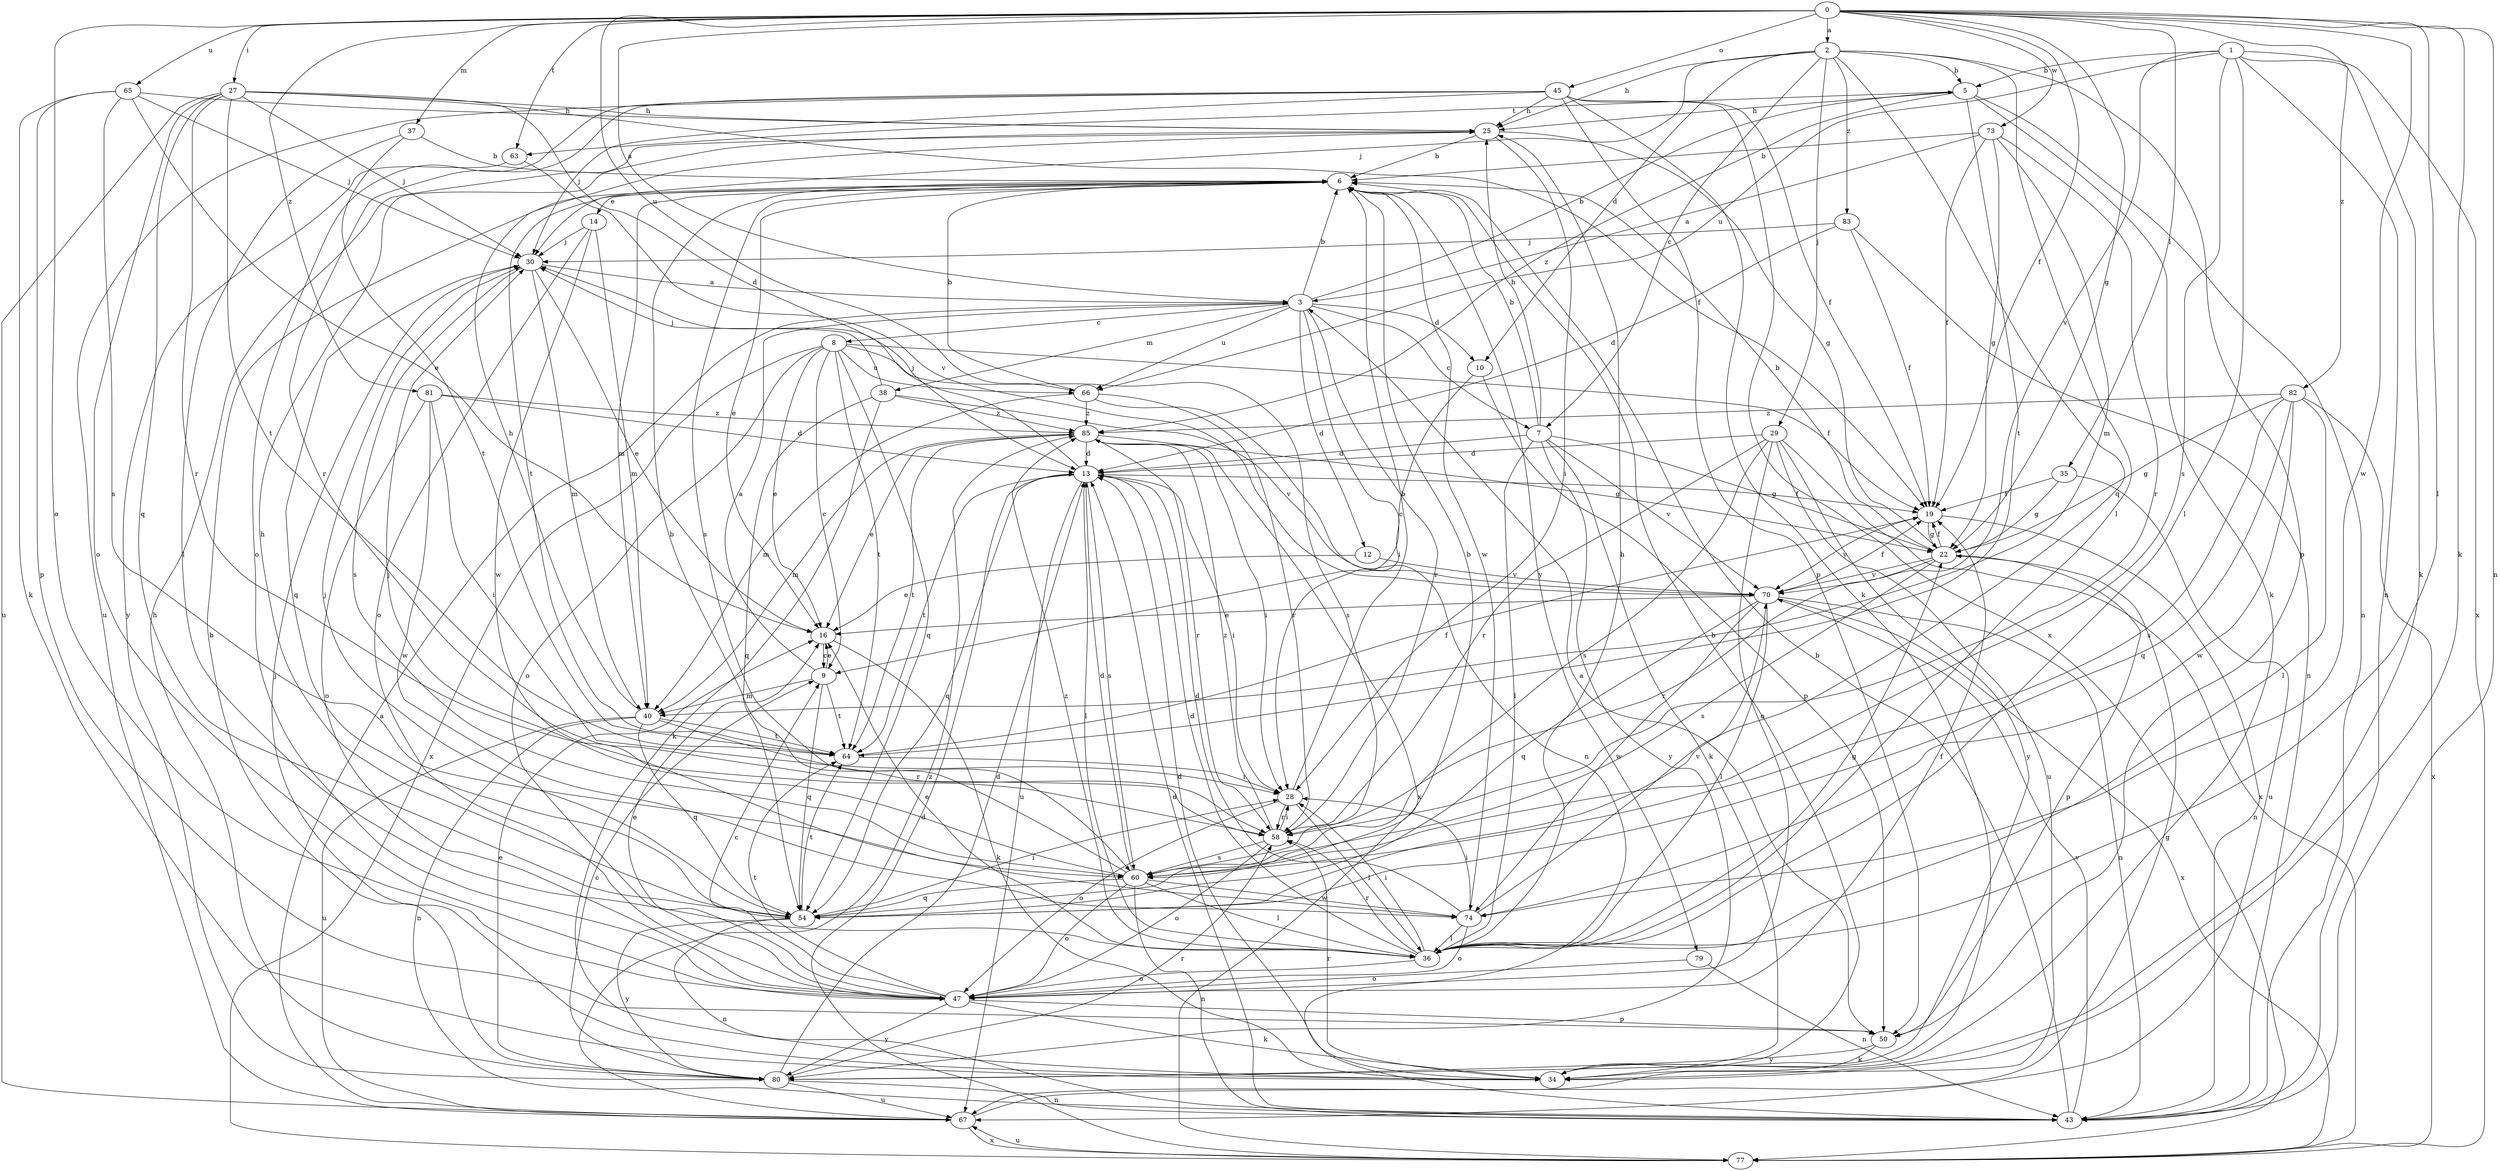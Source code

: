 strict digraph  {
0;
1;
2;
3;
5;
6;
7;
8;
9;
10;
12;
13;
14;
16;
19;
22;
25;
27;
28;
29;
30;
34;
35;
36;
37;
38;
40;
43;
45;
47;
50;
54;
58;
60;
63;
64;
65;
66;
67;
70;
73;
74;
77;
79;
80;
81;
82;
83;
85;
0 -> 2  [label=a];
0 -> 3  [label=a];
0 -> 19  [label=f];
0 -> 22  [label=g];
0 -> 27  [label=i];
0 -> 34  [label=k];
0 -> 35  [label=l];
0 -> 36  [label=l];
0 -> 37  [label=m];
0 -> 43  [label=n];
0 -> 45  [label=o];
0 -> 47  [label=o];
0 -> 63  [label=t];
0 -> 65  [label=u];
0 -> 66  [label=u];
0 -> 73  [label=w];
0 -> 74  [label=w];
0 -> 81  [label=z];
0 -> 82  [label=z];
1 -> 5  [label=b];
1 -> 34  [label=k];
1 -> 36  [label=l];
1 -> 43  [label=n];
1 -> 60  [label=s];
1 -> 66  [label=u];
1 -> 70  [label=v];
1 -> 77  [label=x];
2 -> 5  [label=b];
2 -> 7  [label=c];
2 -> 10  [label=d];
2 -> 25  [label=h];
2 -> 29  [label=j];
2 -> 30  [label=j];
2 -> 36  [label=l];
2 -> 50  [label=p];
2 -> 54  [label=q];
2 -> 83  [label=z];
3 -> 5  [label=b];
3 -> 6  [label=b];
3 -> 7  [label=c];
3 -> 8  [label=c];
3 -> 10  [label=d];
3 -> 12  [label=d];
3 -> 28  [label=i];
3 -> 38  [label=m];
3 -> 58  [label=r];
3 -> 66  [label=u];
5 -> 25  [label=h];
5 -> 34  [label=k];
5 -> 43  [label=n];
5 -> 63  [label=t];
5 -> 64  [label=t];
5 -> 85  [label=z];
6 -> 14  [label=e];
6 -> 16  [label=e];
6 -> 40  [label=m];
6 -> 60  [label=s];
6 -> 64  [label=t];
6 -> 74  [label=w];
6 -> 79  [label=y];
7 -> 6  [label=b];
7 -> 13  [label=d];
7 -> 22  [label=g];
7 -> 25  [label=h];
7 -> 34  [label=k];
7 -> 36  [label=l];
7 -> 70  [label=v];
7 -> 80  [label=y];
8 -> 9  [label=c];
8 -> 16  [label=e];
8 -> 19  [label=f];
8 -> 47  [label=o];
8 -> 54  [label=q];
8 -> 60  [label=s];
8 -> 64  [label=t];
8 -> 66  [label=u];
8 -> 77  [label=x];
9 -> 3  [label=a];
9 -> 16  [label=e];
9 -> 40  [label=m];
9 -> 54  [label=q];
9 -> 64  [label=t];
10 -> 9  [label=c];
10 -> 50  [label=p];
12 -> 16  [label=e];
12 -> 70  [label=v];
13 -> 19  [label=f];
13 -> 28  [label=i];
13 -> 30  [label=j];
13 -> 36  [label=l];
13 -> 54  [label=q];
13 -> 60  [label=s];
13 -> 64  [label=t];
13 -> 67  [label=u];
14 -> 30  [label=j];
14 -> 40  [label=m];
14 -> 47  [label=o];
14 -> 74  [label=w];
16 -> 9  [label=c];
16 -> 34  [label=k];
19 -> 22  [label=g];
19 -> 43  [label=n];
19 -> 70  [label=v];
22 -> 6  [label=b];
22 -> 19  [label=f];
22 -> 50  [label=p];
22 -> 58  [label=r];
22 -> 60  [label=s];
22 -> 70  [label=v];
25 -> 6  [label=b];
25 -> 22  [label=g];
25 -> 28  [label=i];
27 -> 13  [label=d];
27 -> 19  [label=f];
27 -> 25  [label=h];
27 -> 30  [label=j];
27 -> 47  [label=o];
27 -> 54  [label=q];
27 -> 58  [label=r];
27 -> 64  [label=t];
27 -> 67  [label=u];
28 -> 6  [label=b];
28 -> 36  [label=l];
28 -> 47  [label=o];
28 -> 58  [label=r];
29 -> 13  [label=d];
29 -> 47  [label=o];
29 -> 58  [label=r];
29 -> 60  [label=s];
29 -> 67  [label=u];
29 -> 77  [label=x];
29 -> 80  [label=y];
30 -> 3  [label=a];
30 -> 16  [label=e];
30 -> 40  [label=m];
30 -> 54  [label=q];
30 -> 60  [label=s];
34 -> 6  [label=b];
34 -> 13  [label=d];
34 -> 30  [label=j];
34 -> 58  [label=r];
35 -> 19  [label=f];
35 -> 22  [label=g];
35 -> 67  [label=u];
36 -> 13  [label=d];
36 -> 16  [label=e];
36 -> 22  [label=g];
36 -> 25  [label=h];
36 -> 28  [label=i];
36 -> 47  [label=o];
36 -> 58  [label=r];
36 -> 85  [label=z];
37 -> 6  [label=b];
37 -> 36  [label=l];
37 -> 64  [label=t];
38 -> 30  [label=j];
38 -> 34  [label=k];
38 -> 54  [label=q];
38 -> 70  [label=v];
38 -> 85  [label=z];
40 -> 25  [label=h];
40 -> 43  [label=n];
40 -> 54  [label=q];
40 -> 58  [label=r];
40 -> 64  [label=t];
40 -> 67  [label=u];
43 -> 6  [label=b];
43 -> 13  [label=d];
43 -> 70  [label=v];
45 -> 19  [label=f];
45 -> 25  [label=h];
45 -> 30  [label=j];
45 -> 34  [label=k];
45 -> 47  [label=o];
45 -> 50  [label=p];
45 -> 58  [label=r];
45 -> 67  [label=u];
45 -> 77  [label=x];
47 -> 9  [label=c];
47 -> 16  [label=e];
47 -> 19  [label=f];
47 -> 34  [label=k];
47 -> 50  [label=p];
47 -> 64  [label=t];
47 -> 80  [label=y];
50 -> 3  [label=a];
50 -> 34  [label=k];
50 -> 80  [label=y];
54 -> 6  [label=b];
54 -> 25  [label=h];
54 -> 28  [label=i];
54 -> 30  [label=j];
54 -> 43  [label=n];
54 -> 64  [label=t];
54 -> 80  [label=y];
58 -> 28  [label=i];
58 -> 47  [label=o];
58 -> 60  [label=s];
58 -> 85  [label=z];
60 -> 6  [label=b];
60 -> 13  [label=d];
60 -> 30  [label=j];
60 -> 36  [label=l];
60 -> 43  [label=n];
60 -> 47  [label=o];
60 -> 54  [label=q];
60 -> 74  [label=w];
63 -> 70  [label=v];
63 -> 80  [label=y];
64 -> 19  [label=f];
64 -> 28  [label=i];
65 -> 16  [label=e];
65 -> 25  [label=h];
65 -> 30  [label=j];
65 -> 34  [label=k];
65 -> 50  [label=p];
65 -> 60  [label=s];
66 -> 6  [label=b];
66 -> 40  [label=m];
66 -> 43  [label=n];
66 -> 58  [label=r];
66 -> 85  [label=z];
67 -> 3  [label=a];
67 -> 22  [label=g];
67 -> 77  [label=x];
67 -> 85  [label=z];
70 -> 16  [label=e];
70 -> 19  [label=f];
70 -> 36  [label=l];
70 -> 43  [label=n];
70 -> 54  [label=q];
70 -> 74  [label=w];
70 -> 77  [label=x];
73 -> 3  [label=a];
73 -> 6  [label=b];
73 -> 19  [label=f];
73 -> 22  [label=g];
73 -> 40  [label=m];
73 -> 58  [label=r];
74 -> 13  [label=d];
74 -> 28  [label=i];
74 -> 36  [label=l];
74 -> 47  [label=o];
74 -> 70  [label=v];
77 -> 13  [label=d];
77 -> 67  [label=u];
79 -> 43  [label=n];
79 -> 47  [label=o];
80 -> 6  [label=b];
80 -> 9  [label=c];
80 -> 13  [label=d];
80 -> 16  [label=e];
80 -> 25  [label=h];
80 -> 43  [label=n];
80 -> 58  [label=r];
80 -> 67  [label=u];
81 -> 13  [label=d];
81 -> 28  [label=i];
81 -> 47  [label=o];
81 -> 74  [label=w];
81 -> 85  [label=z];
82 -> 22  [label=g];
82 -> 36  [label=l];
82 -> 54  [label=q];
82 -> 60  [label=s];
82 -> 74  [label=w];
82 -> 77  [label=x];
82 -> 85  [label=z];
83 -> 13  [label=d];
83 -> 19  [label=f];
83 -> 30  [label=j];
83 -> 43  [label=n];
85 -> 13  [label=d];
85 -> 16  [label=e];
85 -> 22  [label=g];
85 -> 28  [label=i];
85 -> 40  [label=m];
85 -> 58  [label=r];
85 -> 64  [label=t];
85 -> 77  [label=x];
}
